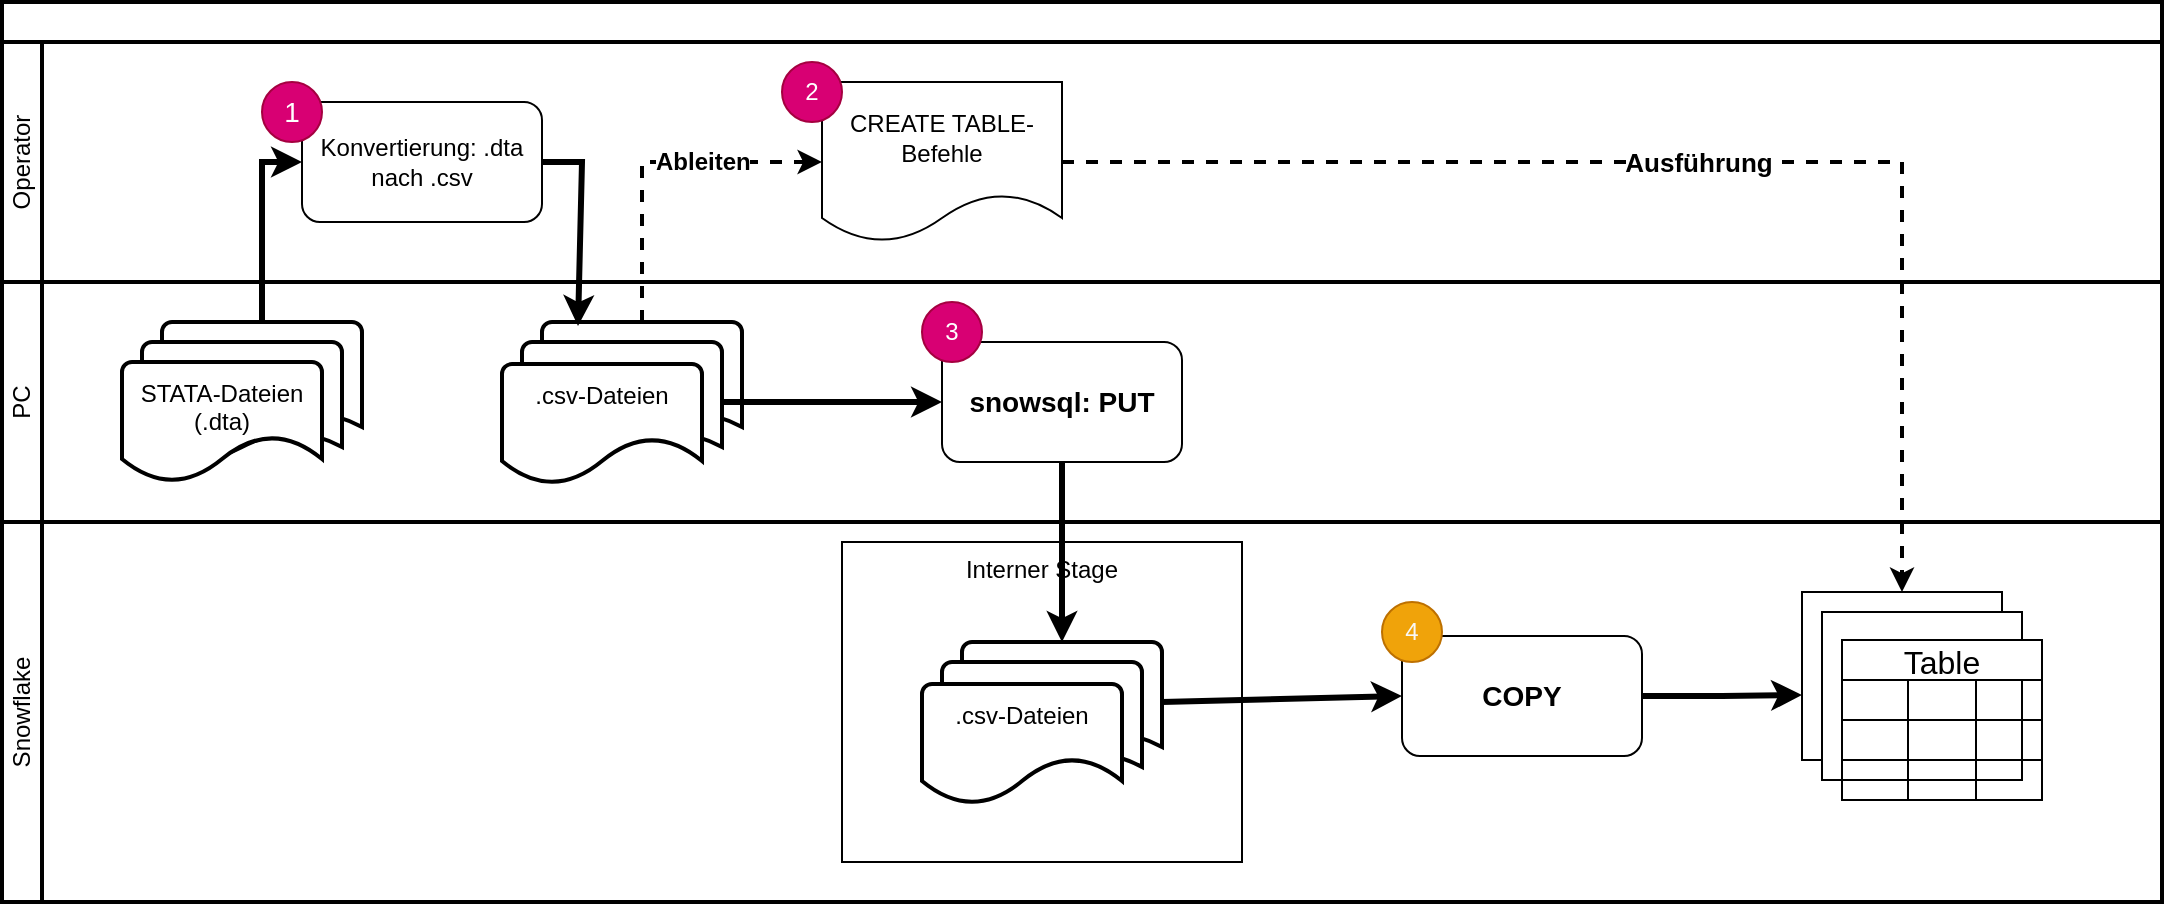 <mxfile version="26.1.1">
  <diagram id="kgpKYQtTHZ0yAKxKKP6v" name="Page-1">
    <mxGraphModel dx="2848" dy="814" grid="1" gridSize="10" guides="1" tooltips="1" connect="1" arrows="1" fold="1" page="1" pageScale="1" pageWidth="1654" pageHeight="1169" background="#ffffff" math="0" shadow="0">
      <root>
        <mxCell id="0" />
        <mxCell id="1" parent="0" />
        <mxCell id="ABB3tMrrP6x_HUb50umq-8" value="" style="swimlane;html=1;startSize=20;fontStyle=0;collapsible=0;horizontal=1;swimlaneLine=1;strokeWidth=2;swimlaneFillColor=#ffffff;whiteSpace=wrap;" parent="1" vertex="1">
          <mxGeometry x="-90" y="290" width="1080" height="450" as="geometry" />
        </mxCell>
        <mxCell id="ABB3tMrrP6x_HUb50umq-10" value="PC" style="swimlane;html=1;startSize=20;fontStyle=0;collapsible=0;horizontal=0;swimlaneLine=1;swimlaneFillColor=#ffffff;strokeWidth=2;whiteSpace=wrap;" parent="ABB3tMrrP6x_HUb50umq-8" vertex="1">
          <mxGeometry y="140" width="1080" height="120" as="geometry" />
        </mxCell>
        <mxCell id="ABB3tMrrP6x_HUb50umq-18" value="" style="group" parent="ABB3tMrrP6x_HUb50umq-10" vertex="1" connectable="0">
          <mxGeometry x="60" y="20" width="120" height="80" as="geometry" />
        </mxCell>
        <mxCell id="ABB3tMrrP6x_HUb50umq-15" value="" style="strokeWidth=2;html=1;shape=mxgraph.flowchart.document2;whiteSpace=wrap;size=0.25;" parent="ABB3tMrrP6x_HUb50umq-18" vertex="1">
          <mxGeometry x="20" width="100" height="60" as="geometry" />
        </mxCell>
        <mxCell id="ABB3tMrrP6x_HUb50umq-16" value="" style="strokeWidth=2;html=1;shape=mxgraph.flowchart.document2;whiteSpace=wrap;size=0.25;" parent="ABB3tMrrP6x_HUb50umq-18" vertex="1">
          <mxGeometry x="10" y="10" width="100" height="60" as="geometry" />
        </mxCell>
        <mxCell id="ABB3tMrrP6x_HUb50umq-17" value="STATA-Dateien&lt;div&gt;(.dta)&lt;div&gt;&lt;br&gt;&lt;/div&gt;&lt;/div&gt;" style="strokeWidth=2;html=1;shape=mxgraph.flowchart.document2;whiteSpace=wrap;size=0.383;" parent="ABB3tMrrP6x_HUb50umq-18" vertex="1">
          <mxGeometry y="20" width="100" height="60" as="geometry" />
        </mxCell>
        <mxCell id="ABB3tMrrP6x_HUb50umq-20" value="" style="group" parent="ABB3tMrrP6x_HUb50umq-10" vertex="1" connectable="0">
          <mxGeometry x="250" y="20" width="120" height="80" as="geometry" />
        </mxCell>
        <mxCell id="ABB3tMrrP6x_HUb50umq-21" value="" style="strokeWidth=2;html=1;shape=mxgraph.flowchart.document2;whiteSpace=wrap;size=0.25;" parent="ABB3tMrrP6x_HUb50umq-20" vertex="1">
          <mxGeometry x="20" width="100" height="60" as="geometry" />
        </mxCell>
        <mxCell id="ABB3tMrrP6x_HUb50umq-22" value="" style="strokeWidth=2;html=1;shape=mxgraph.flowchart.document2;whiteSpace=wrap;size=0.25;" parent="ABB3tMrrP6x_HUb50umq-20" vertex="1">
          <mxGeometry x="10" y="10" width="100" height="60" as="geometry" />
        </mxCell>
        <mxCell id="ABB3tMrrP6x_HUb50umq-23" value=".csv-Dateien&lt;div&gt;&lt;br&gt;&lt;div&gt;&lt;br&gt;&lt;/div&gt;&lt;/div&gt;" style="strokeWidth=2;html=1;shape=mxgraph.flowchart.document2;whiteSpace=wrap;size=0.383;" parent="ABB3tMrrP6x_HUb50umq-20" vertex="1">
          <mxGeometry y="21" width="100" height="60" as="geometry" />
        </mxCell>
        <mxCell id="ABB3tMrrP6x_HUb50umq-12" value="Snowflake" style="swimlane;html=1;startSize=20;fontStyle=0;collapsible=0;horizontal=0;swimlaneLine=1;swimlaneFillColor=#ffffff;strokeWidth=2;whiteSpace=wrap;" parent="ABB3tMrrP6x_HUb50umq-10" vertex="1">
          <mxGeometry y="120" width="1080" height="190" as="geometry" />
        </mxCell>
        <mxCell id="ABB3tMrrP6x_HUb50umq-76" value="" style="group" parent="ABB3tMrrP6x_HUb50umq-12" vertex="1" connectable="0">
          <mxGeometry x="900" y="35" width="120" height="104" as="geometry" />
        </mxCell>
        <mxCell id="ABB3tMrrP6x_HUb50umq-73" value="" style="rounded=0;whiteSpace=wrap;html=1;" parent="ABB3tMrrP6x_HUb50umq-76" vertex="1">
          <mxGeometry width="100" height="84" as="geometry" />
        </mxCell>
        <mxCell id="ABB3tMrrP6x_HUb50umq-74" value="" style="rounded=0;whiteSpace=wrap;html=1;" parent="ABB3tMrrP6x_HUb50umq-76" vertex="1">
          <mxGeometry x="10" y="10" width="100" height="84" as="geometry" />
        </mxCell>
        <mxCell id="ABB3tMrrP6x_HUb50umq-31" value="Table" style="shape=table;startSize=20;container=1;collapsible=0;childLayout=tableLayout;fontSize=16;fillStyle=solid;swimlaneFillColor=none;" parent="ABB3tMrrP6x_HUb50umq-76" vertex="1">
          <mxGeometry x="20" y="24" width="100" height="80" as="geometry" />
        </mxCell>
        <mxCell id="ABB3tMrrP6x_HUb50umq-32" value="" style="shape=tableRow;horizontal=0;startSize=0;swimlaneHead=0;swimlaneBody=0;strokeColor=inherit;top=0;left=0;bottom=0;right=0;collapsible=0;dropTarget=0;fillColor=none;points=[[0,0.5],[1,0.5]];portConstraint=eastwest;fontSize=16;" parent="ABB3tMrrP6x_HUb50umq-31" vertex="1">
          <mxGeometry y="20" width="100" height="20" as="geometry" />
        </mxCell>
        <mxCell id="ABB3tMrrP6x_HUb50umq-33" value="" style="shape=partialRectangle;html=1;whiteSpace=wrap;connectable=0;strokeColor=inherit;overflow=hidden;fillColor=none;top=0;left=0;bottom=0;right=0;pointerEvents=1;fontSize=16;" parent="ABB3tMrrP6x_HUb50umq-32" vertex="1">
          <mxGeometry width="33" height="20" as="geometry">
            <mxRectangle width="33" height="20" as="alternateBounds" />
          </mxGeometry>
        </mxCell>
        <mxCell id="ABB3tMrrP6x_HUb50umq-34" value="" style="shape=partialRectangle;html=1;whiteSpace=wrap;connectable=0;strokeColor=inherit;overflow=hidden;fillColor=none;top=0;left=0;bottom=0;right=0;pointerEvents=1;fontSize=16;" parent="ABB3tMrrP6x_HUb50umq-32" vertex="1">
          <mxGeometry x="33" width="34" height="20" as="geometry">
            <mxRectangle width="34" height="20" as="alternateBounds" />
          </mxGeometry>
        </mxCell>
        <mxCell id="ABB3tMrrP6x_HUb50umq-35" value="" style="shape=partialRectangle;html=1;whiteSpace=wrap;connectable=0;strokeColor=inherit;overflow=hidden;fillColor=none;top=0;left=0;bottom=0;right=0;pointerEvents=1;fontSize=16;" parent="ABB3tMrrP6x_HUb50umq-32" vertex="1">
          <mxGeometry x="67" width="33" height="20" as="geometry">
            <mxRectangle width="33" height="20" as="alternateBounds" />
          </mxGeometry>
        </mxCell>
        <mxCell id="ABB3tMrrP6x_HUb50umq-36" value="" style="shape=tableRow;horizontal=0;startSize=0;swimlaneHead=0;swimlaneBody=0;strokeColor=inherit;top=0;left=0;bottom=0;right=0;collapsible=0;dropTarget=0;fillColor=none;points=[[0,0.5],[1,0.5]];portConstraint=eastwest;fontSize=16;" parent="ABB3tMrrP6x_HUb50umq-31" vertex="1">
          <mxGeometry y="40" width="100" height="20" as="geometry" />
        </mxCell>
        <mxCell id="ABB3tMrrP6x_HUb50umq-37" value="" style="shape=partialRectangle;html=1;whiteSpace=wrap;connectable=0;strokeColor=inherit;overflow=hidden;fillColor=none;top=0;left=0;bottom=0;right=0;pointerEvents=1;fontSize=16;" parent="ABB3tMrrP6x_HUb50umq-36" vertex="1">
          <mxGeometry width="33" height="20" as="geometry">
            <mxRectangle width="33" height="20" as="alternateBounds" />
          </mxGeometry>
        </mxCell>
        <mxCell id="ABB3tMrrP6x_HUb50umq-38" value="" style="shape=partialRectangle;html=1;whiteSpace=wrap;connectable=0;strokeColor=inherit;overflow=hidden;fillColor=none;top=0;left=0;bottom=0;right=0;pointerEvents=1;fontSize=16;" parent="ABB3tMrrP6x_HUb50umq-36" vertex="1">
          <mxGeometry x="33" width="34" height="20" as="geometry">
            <mxRectangle width="34" height="20" as="alternateBounds" />
          </mxGeometry>
        </mxCell>
        <mxCell id="ABB3tMrrP6x_HUb50umq-39" value="" style="shape=partialRectangle;html=1;whiteSpace=wrap;connectable=0;strokeColor=inherit;overflow=hidden;fillColor=none;top=0;left=0;bottom=0;right=0;pointerEvents=1;fontSize=16;" parent="ABB3tMrrP6x_HUb50umq-36" vertex="1">
          <mxGeometry x="67" width="33" height="20" as="geometry">
            <mxRectangle width="33" height="20" as="alternateBounds" />
          </mxGeometry>
        </mxCell>
        <mxCell id="ABB3tMrrP6x_HUb50umq-40" value="" style="shape=tableRow;horizontal=0;startSize=0;swimlaneHead=0;swimlaneBody=0;strokeColor=inherit;top=0;left=0;bottom=0;right=0;collapsible=0;dropTarget=0;fillColor=none;points=[[0,0.5],[1,0.5]];portConstraint=eastwest;fontSize=16;" parent="ABB3tMrrP6x_HUb50umq-31" vertex="1">
          <mxGeometry y="60" width="100" height="20" as="geometry" />
        </mxCell>
        <mxCell id="ABB3tMrrP6x_HUb50umq-41" value="" style="shape=partialRectangle;html=1;whiteSpace=wrap;connectable=0;strokeColor=inherit;overflow=hidden;fillColor=none;top=0;left=0;bottom=0;right=0;pointerEvents=1;fontSize=16;" parent="ABB3tMrrP6x_HUb50umq-40" vertex="1">
          <mxGeometry width="33" height="20" as="geometry">
            <mxRectangle width="33" height="20" as="alternateBounds" />
          </mxGeometry>
        </mxCell>
        <mxCell id="ABB3tMrrP6x_HUb50umq-42" value="" style="shape=partialRectangle;html=1;whiteSpace=wrap;connectable=0;strokeColor=inherit;overflow=hidden;fillColor=none;top=0;left=0;bottom=0;right=0;pointerEvents=1;fontSize=16;" parent="ABB3tMrrP6x_HUb50umq-40" vertex="1">
          <mxGeometry x="33" width="34" height="20" as="geometry">
            <mxRectangle width="34" height="20" as="alternateBounds" />
          </mxGeometry>
        </mxCell>
        <mxCell id="ABB3tMrrP6x_HUb50umq-43" value="" style="shape=partialRectangle;html=1;whiteSpace=wrap;connectable=0;strokeColor=inherit;overflow=hidden;fillColor=none;top=0;left=0;bottom=0;right=0;pointerEvents=1;fontSize=16;" parent="ABB3tMrrP6x_HUb50umq-40" vertex="1">
          <mxGeometry x="67" width="33" height="20" as="geometry">
            <mxRectangle width="33" height="20" as="alternateBounds" />
          </mxGeometry>
        </mxCell>
        <mxCell id="ABB3tMrrP6x_HUb50umq-79" value="Interner Stage" style="rounded=0;whiteSpace=wrap;html=1;verticalAlign=top;" parent="ABB3tMrrP6x_HUb50umq-12" vertex="1">
          <mxGeometry x="420" y="10" width="200" height="160" as="geometry" />
        </mxCell>
        <mxCell id="ABB3tMrrP6x_HUb50umq-80" value="" style="group" parent="ABB3tMrrP6x_HUb50umq-12" vertex="1" connectable="0">
          <mxGeometry x="460" y="60" width="120" height="80" as="geometry" />
        </mxCell>
        <mxCell id="ABB3tMrrP6x_HUb50umq-81" value="" style="strokeWidth=2;html=1;shape=mxgraph.flowchart.document2;whiteSpace=wrap;size=0.25;" parent="ABB3tMrrP6x_HUb50umq-80" vertex="1">
          <mxGeometry x="20" width="100" height="60" as="geometry" />
        </mxCell>
        <mxCell id="ABB3tMrrP6x_HUb50umq-82" value="" style="strokeWidth=2;html=1;shape=mxgraph.flowchart.document2;whiteSpace=wrap;size=0.25;" parent="ABB3tMrrP6x_HUb50umq-80" vertex="1">
          <mxGeometry x="10" y="10" width="100" height="60" as="geometry" />
        </mxCell>
        <mxCell id="ABB3tMrrP6x_HUb50umq-83" value=".csv-Dateien&lt;div&gt;&lt;br&gt;&lt;div&gt;&lt;br&gt;&lt;/div&gt;&lt;/div&gt;" style="strokeWidth=2;html=1;shape=mxgraph.flowchart.document2;whiteSpace=wrap;size=0.383;" parent="ABB3tMrrP6x_HUb50umq-80" vertex="1">
          <mxGeometry y="21" width="100" height="60" as="geometry" />
        </mxCell>
        <mxCell id="ABB3tMrrP6x_HUb50umq-89" value="" style="endArrow=classic;html=1;rounded=0;entryX=0;entryY=0.5;entryDx=0;entryDy=0;strokeWidth=3;labelPosition=left;verticalLabelPosition=middle;align=right;verticalAlign=middle;fontSize=14;fontStyle=1;exitX=1;exitY=0.5;exitDx=0;exitDy=0;" parent="ABB3tMrrP6x_HUb50umq-12" source="ABB3tMrrP6x_HUb50umq-87" edge="1">
          <mxGeometry width="50" height="50" relative="1" as="geometry">
            <mxPoint x="830" y="87" as="sourcePoint" />
            <mxPoint x="900" y="86.5" as="targetPoint" />
            <Array as="points">
              <mxPoint x="860" y="87" />
            </Array>
          </mxGeometry>
        </mxCell>
        <mxCell id="ABB3tMrrP6x_HUb50umq-87" value="&lt;span style=&quot;font-size: 14px; font-weight: 700; text-align: right; text-wrap-mode: nowrap; background-color: rgb(255, 255, 255);&quot;&gt;COPY&lt;/span&gt;" style="rounded=1;whiteSpace=wrap;html=1;" parent="ABB3tMrrP6x_HUb50umq-12" vertex="1">
          <mxGeometry x="700" y="57" width="120" height="60" as="geometry" />
        </mxCell>
        <mxCell id="ABB3tMrrP6x_HUb50umq-88" value="" style="endArrow=classic;html=1;rounded=0;exitX=1;exitY=0.5;exitDx=0;exitDy=0;entryX=0;entryY=0.5;entryDx=0;entryDy=0;strokeWidth=3;exitPerimeter=0;labelPosition=left;verticalLabelPosition=middle;align=right;verticalAlign=middle;fontSize=14;fontStyle=1" parent="ABB3tMrrP6x_HUb50umq-12" source="ABB3tMrrP6x_HUb50umq-81" target="ABB3tMrrP6x_HUb50umq-87" edge="1">
          <mxGeometry width="50" height="50" relative="1" as="geometry">
            <mxPoint x="610" y="79.5" as="sourcePoint" />
            <mxPoint x="710" y="79.5" as="targetPoint" />
            <Array as="points" />
          </mxGeometry>
        </mxCell>
        <mxCell id="ABB3tMrrP6x_HUb50umq-95" value="4" style="ellipse;whiteSpace=wrap;html=1;aspect=fixed;fillColor=#f0a30a;strokeColor=#BD7000;fontColor=light-dark(#f8f7f7, #ededed);" parent="ABB3tMrrP6x_HUb50umq-12" vertex="1">
          <mxGeometry x="690" y="40" width="30" height="30" as="geometry" />
        </mxCell>
        <mxCell id="ABB3tMrrP6x_HUb50umq-86" value="" style="endArrow=classic;html=1;rounded=0;exitX=0.5;exitY=1;exitDx=0;exitDy=0;entryX=0.5;entryY=0;entryDx=0;entryDy=0;strokeWidth=3;labelPosition=left;verticalLabelPosition=middle;align=right;verticalAlign=middle;fontSize=14;fontStyle=1;entryPerimeter=0;" parent="ABB3tMrrP6x_HUb50umq-10" source="ABB3tMrrP6x_HUb50umq-85" target="ABB3tMrrP6x_HUb50umq-81" edge="1">
          <mxGeometry width="50" height="50" relative="1" as="geometry">
            <mxPoint x="380" y="60" as="sourcePoint" />
            <mxPoint x="480" y="60" as="targetPoint" />
            <Array as="points" />
          </mxGeometry>
        </mxCell>
        <mxCell id="ABB3tMrrP6x_HUb50umq-85" value="&lt;span style=&quot;font-size: 14px; font-weight: 700; text-align: right; text-wrap-mode: nowrap; background-color: rgb(255, 255, 255);&quot;&gt;snowsql: PUT&lt;/span&gt;" style="rounded=1;whiteSpace=wrap;html=1;" parent="ABB3tMrrP6x_HUb50umq-10" vertex="1">
          <mxGeometry x="470" y="30" width="120" height="60" as="geometry" />
        </mxCell>
        <mxCell id="ABB3tMrrP6x_HUb50umq-94" value="3" style="ellipse;whiteSpace=wrap;html=1;aspect=fixed;fillColor=#d80073;strokeColor=#A50040;fontColor=#ffffff;" parent="ABB3tMrrP6x_HUb50umq-10" vertex="1">
          <mxGeometry x="460" y="10" width="30" height="30" as="geometry" />
        </mxCell>
        <mxCell id="ABB3tMrrP6x_HUb50umq-84" value="" style="endArrow=classic;html=1;rounded=0;exitX=1;exitY=0.5;exitDx=0;exitDy=0;entryX=0;entryY=0.5;entryDx=0;entryDy=0;strokeWidth=3;exitPerimeter=0;labelPosition=left;verticalLabelPosition=middle;align=right;verticalAlign=middle;fontSize=14;fontStyle=1" parent="ABB3tMrrP6x_HUb50umq-10" source="ABB3tMrrP6x_HUb50umq-22" target="ABB3tMrrP6x_HUb50umq-85" edge="1">
          <mxGeometry width="50" height="50" relative="1" as="geometry">
            <mxPoint x="510" y="98" as="sourcePoint" />
            <mxPoint x="528" y="180" as="targetPoint" />
            <Array as="points" />
          </mxGeometry>
        </mxCell>
        <mxCell id="ABB3tMrrP6x_HUb50umq-11" value="Operator" style="swimlane;html=1;startSize=20;fontStyle=0;collapsible=0;horizontal=0;swimlaneLine=1;swimlaneFillColor=#ffffff;strokeWidth=2;whiteSpace=wrap;" parent="ABB3tMrrP6x_HUb50umq-8" vertex="1">
          <mxGeometry y="20" width="1080" height="120" as="geometry" />
        </mxCell>
        <mxCell id="ABB3tMrrP6x_HUb50umq-25" value="Konvertierung: .dta nach .csv" style="rounded=1;whiteSpace=wrap;html=1;" parent="ABB3tMrrP6x_HUb50umq-11" vertex="1">
          <mxGeometry x="150" y="30" width="120" height="60" as="geometry" />
        </mxCell>
        <mxCell id="ABB3tMrrP6x_HUb50umq-26" value="" style="endArrow=classic;html=1;rounded=0;exitX=0.5;exitY=0;exitDx=0;exitDy=0;exitPerimeter=0;strokeWidth=3;" parent="ABB3tMrrP6x_HUb50umq-11" source="ABB3tMrrP6x_HUb50umq-15" edge="1">
          <mxGeometry width="50" height="50" relative="1" as="geometry">
            <mxPoint x="80" y="90" as="sourcePoint" />
            <mxPoint x="150" y="60" as="targetPoint" />
            <Array as="points">
              <mxPoint x="130" y="60" />
            </Array>
          </mxGeometry>
        </mxCell>
        <mxCell id="ABB3tMrrP6x_HUb50umq-28" value="CREATE TABLE-Befehle" style="shape=document;whiteSpace=wrap;html=1;boundedLbl=1;" parent="ABB3tMrrP6x_HUb50umq-11" vertex="1">
          <mxGeometry x="410" y="20" width="120" height="80" as="geometry" />
        </mxCell>
        <mxCell id="ABB3tMrrP6x_HUb50umq-93" value="2" style="ellipse;whiteSpace=wrap;html=1;aspect=fixed;fillColor=#d80073;strokeColor=#A50040;fontColor=#ffffff;" parent="ABB3tMrrP6x_HUb50umq-11" vertex="1">
          <mxGeometry x="390" y="10" width="30" height="30" as="geometry" />
        </mxCell>
        <mxCell id="ABB3tMrrP6x_HUb50umq-92" value="&lt;font style=&quot;font-size: 14px;&quot;&gt;1&lt;/font&gt;" style="ellipse;whiteSpace=wrap;html=1;aspect=fixed;fillColor=#d80073;strokeColor=#A50040;fontColor=#ffffff;" parent="ABB3tMrrP6x_HUb50umq-11" vertex="1">
          <mxGeometry x="130" y="20" width="30" height="30" as="geometry" />
        </mxCell>
        <mxCell id="ABB3tMrrP6x_HUb50umq-27" value="" style="endArrow=classic;html=1;rounded=0;exitX=1;exitY=0.5;exitDx=0;exitDy=0;entryX=0.28;entryY=-0.133;entryDx=0;entryDy=0;entryPerimeter=0;strokeWidth=3;" parent="ABB3tMrrP6x_HUb50umq-8" source="ABB3tMrrP6x_HUb50umq-25" target="ABB3tMrrP6x_HUb50umq-22" edge="1">
          <mxGeometry width="50" height="50" relative="1" as="geometry">
            <mxPoint x="480" y="140" as="sourcePoint" />
            <mxPoint x="530" y="90" as="targetPoint" />
            <Array as="points">
              <mxPoint x="290" y="80" />
            </Array>
          </mxGeometry>
        </mxCell>
        <mxCell id="ABB3tMrrP6x_HUb50umq-30" value="Ableiten" style="edgeStyle=orthogonalEdgeStyle;rounded=0;orthogonalLoop=1;jettySize=auto;html=1;exitX=0.5;exitY=0;exitDx=0;exitDy=0;exitPerimeter=0;entryX=0;entryY=0.5;entryDx=0;entryDy=0;strokeWidth=2;dashed=1;fontSize=12;fontStyle=1;labelPosition=right;verticalLabelPosition=middle;align=left;verticalAlign=middle;" parent="ABB3tMrrP6x_HUb50umq-8" source="ABB3tMrrP6x_HUb50umq-21" target="ABB3tMrrP6x_HUb50umq-28" edge="1">
          <mxGeometry relative="1" as="geometry" />
        </mxCell>
        <mxCell id="ABB3tMrrP6x_HUb50umq-77" value="Ausführung" style="edgeStyle=orthogonalEdgeStyle;rounded=0;orthogonalLoop=1;jettySize=auto;html=1;exitX=1;exitY=0.5;exitDx=0;exitDy=0;entryX=0.5;entryY=0;entryDx=0;entryDy=0;strokeWidth=2;dashed=1;fontSize=13;fontStyle=1" parent="ABB3tMrrP6x_HUb50umq-8" source="ABB3tMrrP6x_HUb50umq-28" target="ABB3tMrrP6x_HUb50umq-73" edge="1">
          <mxGeometry relative="1" as="geometry">
            <mxPoint x="330" y="170" as="sourcePoint" />
            <mxPoint x="380" y="90" as="targetPoint" />
          </mxGeometry>
        </mxCell>
      </root>
    </mxGraphModel>
  </diagram>
</mxfile>
